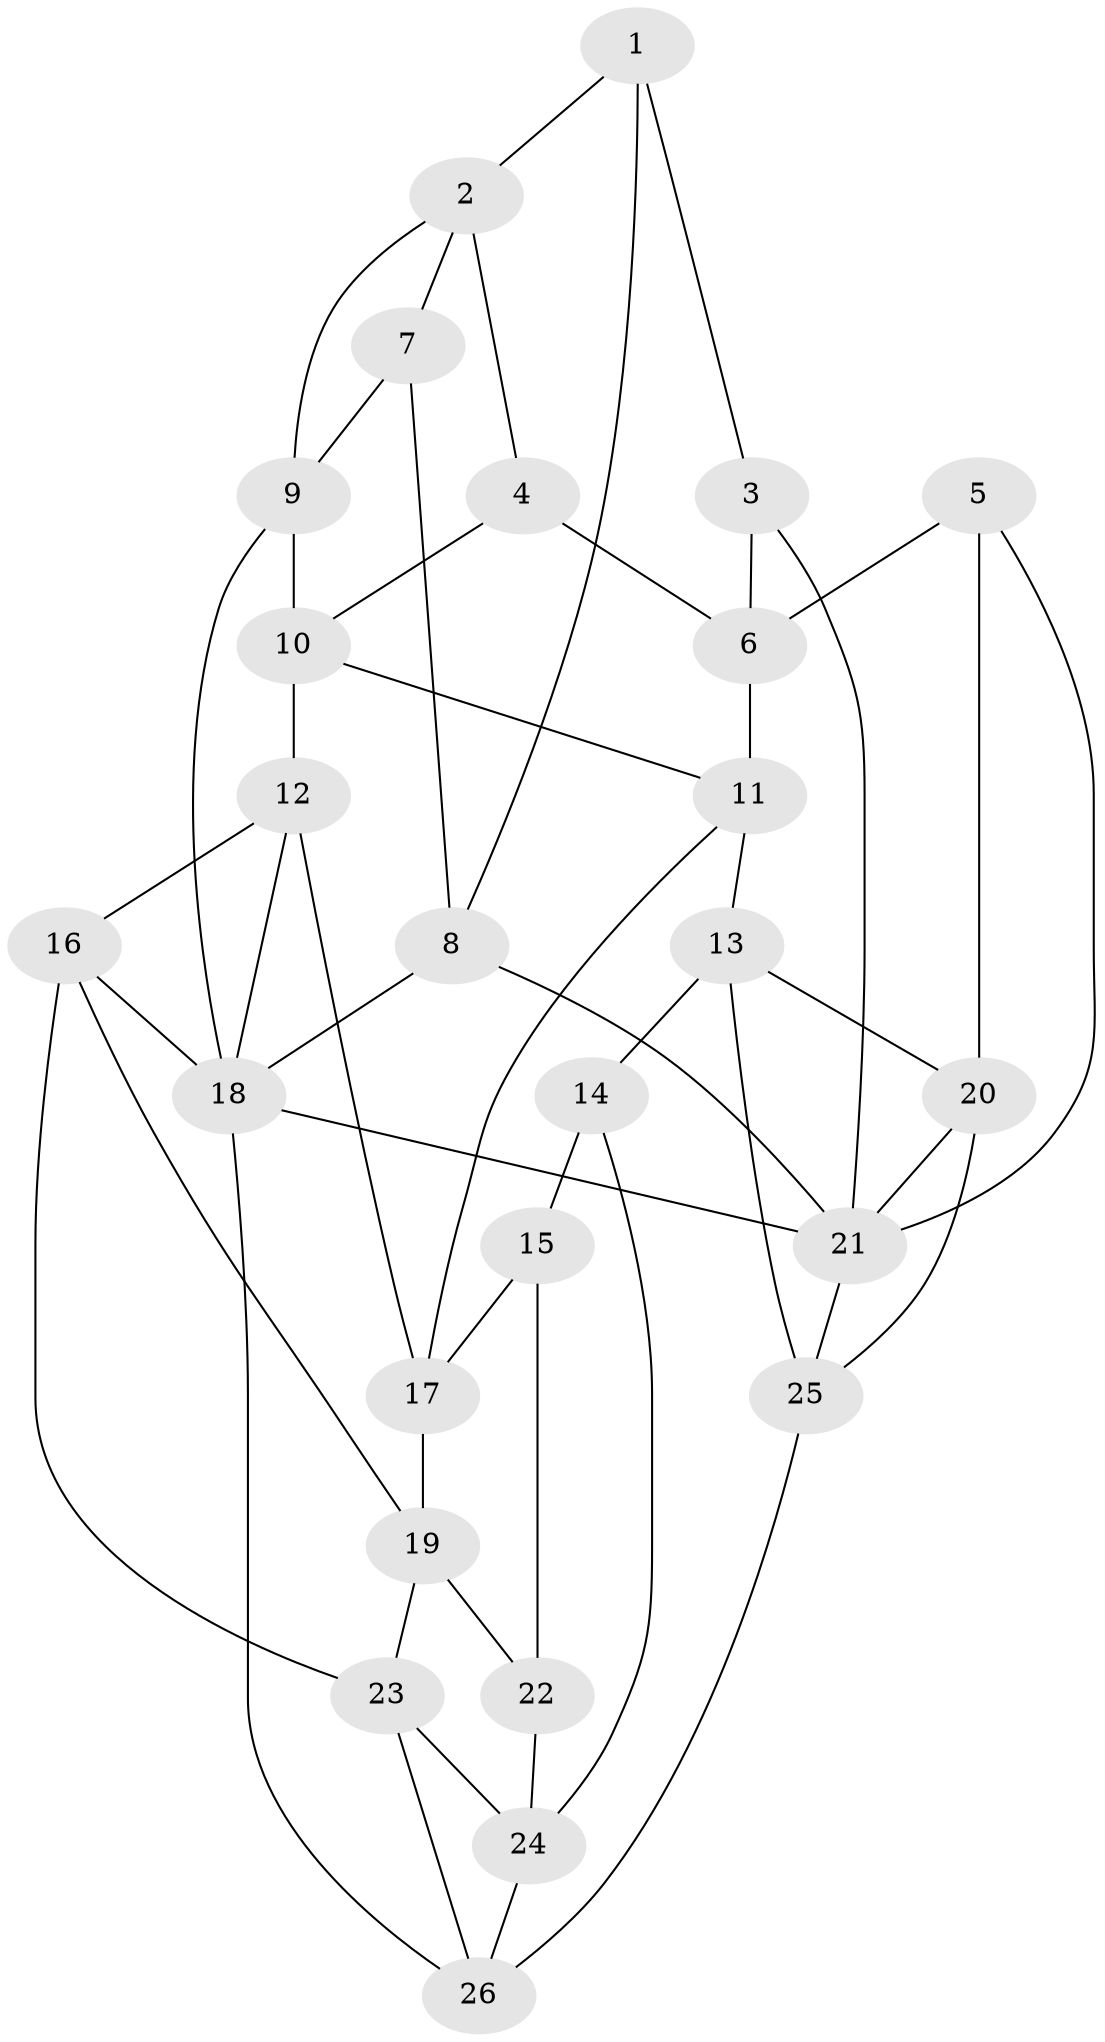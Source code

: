 // original degree distribution, {3: 0.038461538461538464, 5: 0.5, 4: 0.25, 6: 0.21153846153846154}
// Generated by graph-tools (version 1.1) at 2025/50/03/09/25 03:50:58]
// undirected, 26 vertices, 50 edges
graph export_dot {
graph [start="1"]
  node [color=gray90,style=filled];
  1;
  2;
  3;
  4;
  5;
  6;
  7;
  8;
  9;
  10;
  11;
  12;
  13;
  14;
  15;
  16;
  17;
  18;
  19;
  20;
  21;
  22;
  23;
  24;
  25;
  26;
  1 -- 2 [weight=1.0];
  1 -- 3 [weight=1.0];
  1 -- 8 [weight=1.0];
  2 -- 4 [weight=1.0];
  2 -- 7 [weight=1.0];
  2 -- 9 [weight=1.0];
  3 -- 6 [weight=1.0];
  3 -- 21 [weight=1.0];
  4 -- 6 [weight=1.0];
  4 -- 10 [weight=1.0];
  5 -- 6 [weight=1.0];
  5 -- 20 [weight=1.0];
  5 -- 21 [weight=1.0];
  6 -- 11 [weight=1.0];
  7 -- 8 [weight=1.0];
  7 -- 9 [weight=1.0];
  8 -- 18 [weight=2.0];
  8 -- 21 [weight=1.0];
  9 -- 10 [weight=1.0];
  9 -- 18 [weight=1.0];
  10 -- 11 [weight=1.0];
  10 -- 12 [weight=1.0];
  11 -- 13 [weight=1.0];
  11 -- 17 [weight=1.0];
  12 -- 16 [weight=1.0];
  12 -- 17 [weight=1.0];
  12 -- 18 [weight=1.0];
  13 -- 14 [weight=1.0];
  13 -- 20 [weight=1.0];
  13 -- 25 [weight=1.0];
  14 -- 15 [weight=1.0];
  14 -- 24 [weight=1.0];
  15 -- 17 [weight=2.0];
  15 -- 22 [weight=1.0];
  16 -- 18 [weight=1.0];
  16 -- 19 [weight=1.0];
  16 -- 23 [weight=1.0];
  17 -- 19 [weight=2.0];
  18 -- 21 [weight=1.0];
  18 -- 26 [weight=1.0];
  19 -- 22 [weight=1.0];
  19 -- 23 [weight=1.0];
  20 -- 21 [weight=1.0];
  20 -- 25 [weight=1.0];
  21 -- 25 [weight=1.0];
  22 -- 24 [weight=1.0];
  23 -- 24 [weight=1.0];
  23 -- 26 [weight=1.0];
  24 -- 26 [weight=1.0];
  25 -- 26 [weight=1.0];
}
